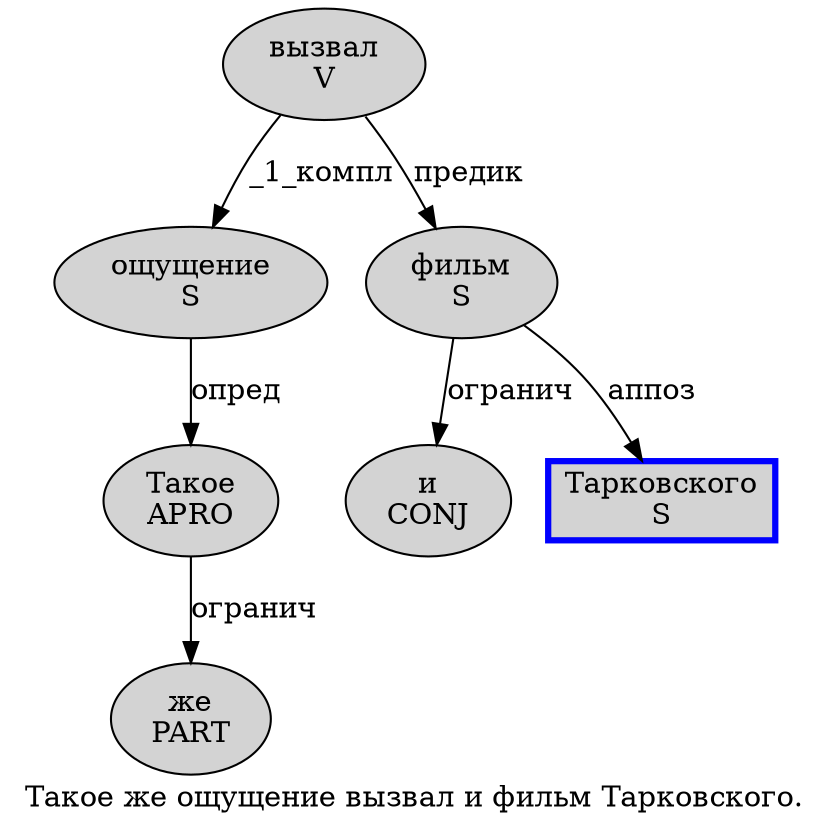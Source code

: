 digraph SENTENCE_2482 {
	graph [label="Такое же ощущение вызвал и фильм Тарковского."]
	node [style=filled]
		0 [label="Такое
APRO" color="" fillcolor=lightgray penwidth=1 shape=ellipse]
		1 [label="же
PART" color="" fillcolor=lightgray penwidth=1 shape=ellipse]
		2 [label="ощущение
S" color="" fillcolor=lightgray penwidth=1 shape=ellipse]
		3 [label="вызвал
V" color="" fillcolor=lightgray penwidth=1 shape=ellipse]
		4 [label="и
CONJ" color="" fillcolor=lightgray penwidth=1 shape=ellipse]
		5 [label="фильм
S" color="" fillcolor=lightgray penwidth=1 shape=ellipse]
		6 [label="Тарковского
S" color=blue fillcolor=lightgray penwidth=3 shape=box]
			5 -> 4 [label="огранич"]
			5 -> 6 [label="аппоз"]
			2 -> 0 [label="опред"]
			3 -> 2 [label="_1_компл"]
			3 -> 5 [label="предик"]
			0 -> 1 [label="огранич"]
}